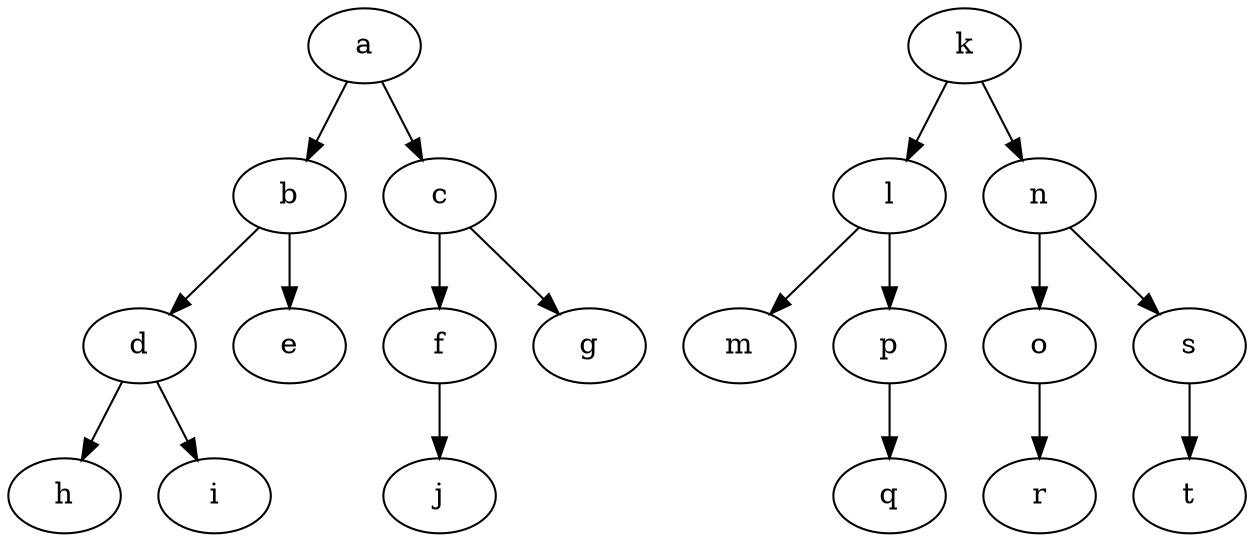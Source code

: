 digraph G {
    a , b , c , d , e , f , g , h , i , j;
    k , l , m , n , o , p , q , r , s , t;
    a -> b;
    a -> c;
    b -> d;
    b -> e;
    c -> f;
    c -> g;
    d -> h;
    d -> i;
    f -> j;
    k -> l -> m;
    k -> n -> o;
    l -> p -> q;
    o -> r;
    n -> s -> t;
}  
